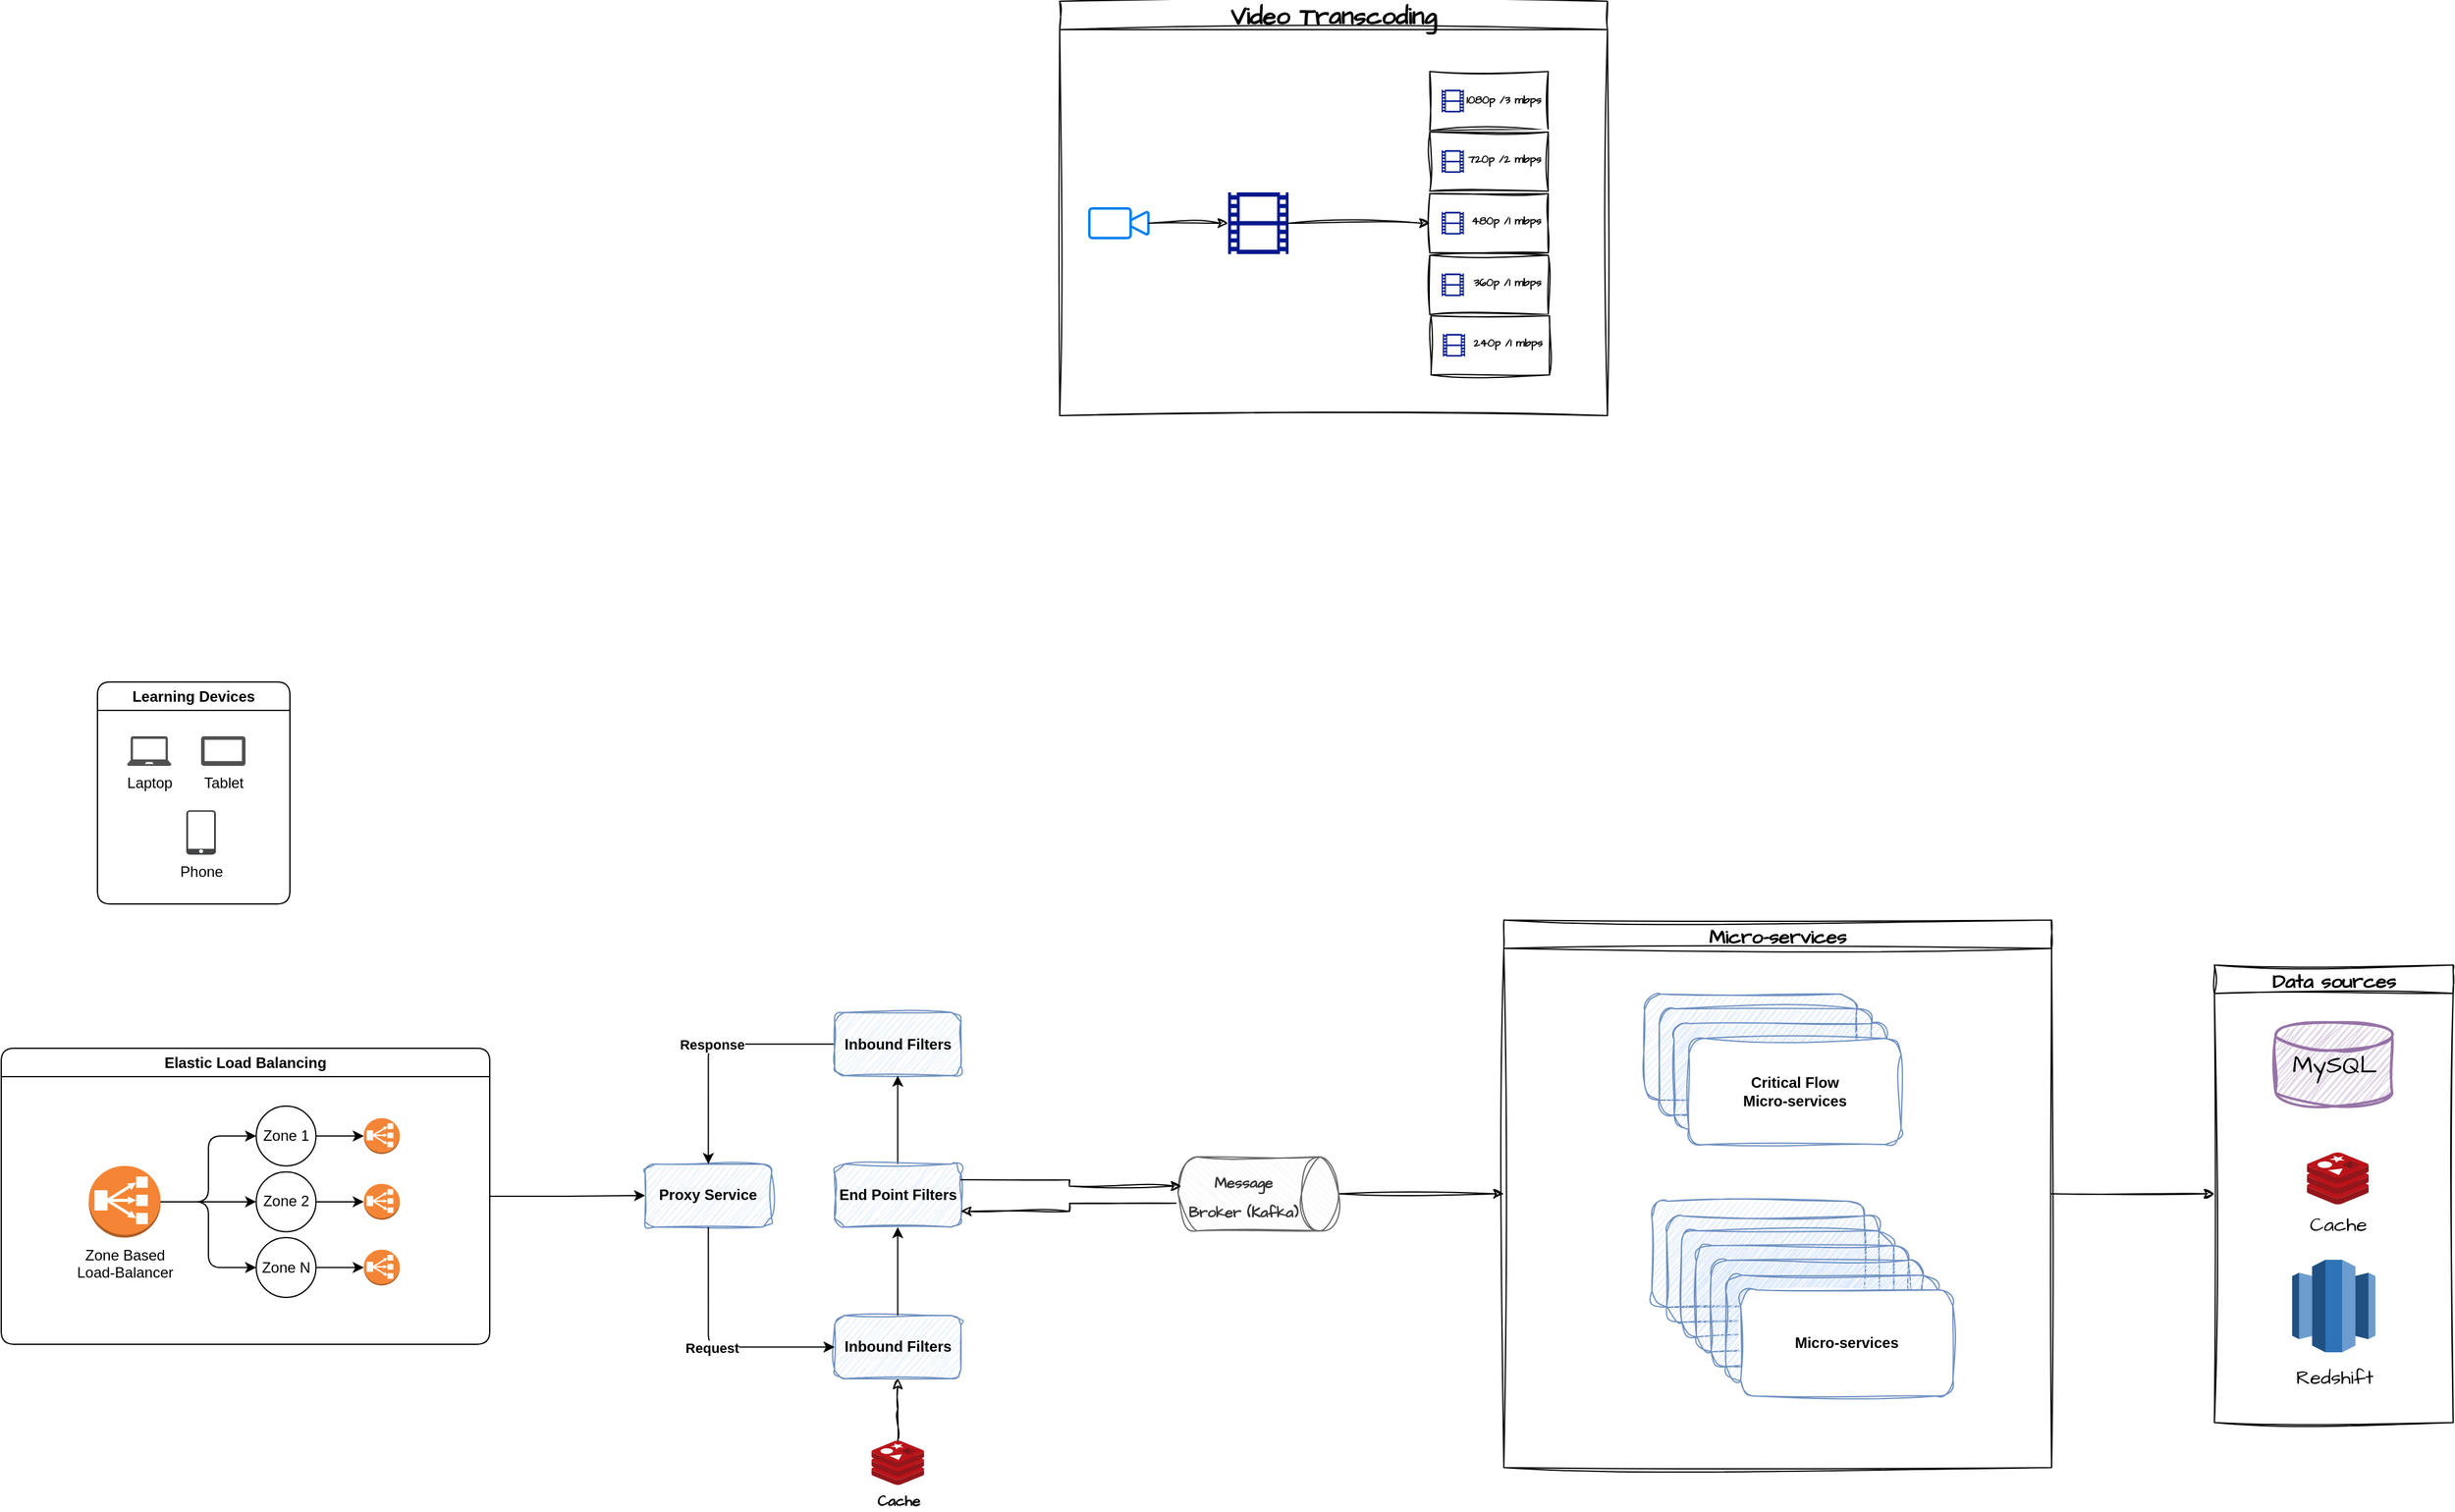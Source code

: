 <mxfile version="22.1.18" type="github">
  <diagram name="Page-1" id="VbFeioPStskT5qOx0-Zx">
    <mxGraphModel dx="1448" dy="1430" grid="1" gridSize="12" guides="1" tooltips="1" connect="1" arrows="1" fold="1" page="1" pageScale="1" pageWidth="850" pageHeight="1100" math="0" shadow="0">
      <root>
        <mxCell id="0" />
        <mxCell id="1" parent="0" />
        <mxCell id="Sxqkspv0LIIan3AOKL-r-10" value="Learning Devices" style="swimlane;whiteSpace=wrap;html=1;rounded=1;" vertex="1" parent="1">
          <mxGeometry x="-192" y="204" width="156" height="180" as="geometry" />
        </mxCell>
        <mxCell id="Sxqkspv0LIIan3AOKL-r-15" value="" style="group;rounded=1;movable=1;resizable=1;rotatable=1;deletable=1;editable=1;locked=0;connectable=1;" vertex="1" connectable="0" parent="Sxqkspv0LIIan3AOKL-r-10">
          <mxGeometry x="24" y="44" width="108" height="96" as="geometry" />
        </mxCell>
        <mxCell id="Sxqkspv0LIIan3AOKL-r-11" value="Laptop" style="sketch=0;pointerEvents=1;shadow=0;dashed=0;html=1;strokeColor=none;fillColor=#505050;labelPosition=center;verticalLabelPosition=bottom;verticalAlign=top;outlineConnect=0;align=center;shape=mxgraph.office.devices.laptop;rounded=1;" vertex="1" parent="Sxqkspv0LIIan3AOKL-r-15">
          <mxGeometry width="36" height="24" as="geometry" />
        </mxCell>
        <mxCell id="Sxqkspv0LIIan3AOKL-r-12" value="Tablet" style="sketch=0;pointerEvents=1;shadow=0;dashed=0;html=1;strokeColor=none;fillColor=#505050;labelPosition=center;verticalLabelPosition=bottom;verticalAlign=top;outlineConnect=0;align=center;shape=mxgraph.office.devices.tablet_android;rounded=1;" vertex="1" parent="Sxqkspv0LIIan3AOKL-r-15">
          <mxGeometry x="60" width="36" height="24" as="geometry" />
        </mxCell>
        <mxCell id="Sxqkspv0LIIan3AOKL-r-13" value="Phone" style="sketch=0;pointerEvents=1;shadow=0;dashed=0;html=1;strokeColor=none;fillColor=#434445;aspect=fixed;labelPosition=center;verticalLabelPosition=bottom;verticalAlign=top;align=center;outlineConnect=0;shape=mxgraph.vvd.phone;rounded=1;" vertex="1" parent="Sxqkspv0LIIan3AOKL-r-15">
          <mxGeometry x="48" y="60" width="24" height="36" as="geometry" />
        </mxCell>
        <mxCell id="Sxqkspv0LIIan3AOKL-r-42" style="edgeStyle=orthogonalEdgeStyle;rounded=1;orthogonalLoop=1;jettySize=auto;html=1;entryX=0;entryY=0.5;entryDx=0;entryDy=0;" edge="1" parent="1" source="Sxqkspv0LIIan3AOKL-r-21" target="Sxqkspv0LIIan3AOKL-r-41">
          <mxGeometry relative="1" as="geometry" />
        </mxCell>
        <mxCell id="Sxqkspv0LIIan3AOKL-r-21" value="Elastic Load Balancing" style="swimlane;whiteSpace=wrap;html=1;rounded=1;movable=1;resizable=1;rotatable=1;deletable=1;editable=1;locked=0;connectable=1;" vertex="1" parent="1">
          <mxGeometry x="-270" y="501" width="396" height="240" as="geometry" />
        </mxCell>
        <mxCell id="Sxqkspv0LIIan3AOKL-r-59" value="" style="group;movable=1;resizable=1;rotatable=1;deletable=1;editable=1;locked=0;connectable=1;" vertex="1" connectable="0" parent="Sxqkspv0LIIan3AOKL-r-21">
          <mxGeometry x="71" y="46.92" width="252" height="155.08" as="geometry" />
        </mxCell>
        <mxCell id="Sxqkspv0LIIan3AOKL-r-17" value="Zone Based &lt;br&gt;Load-Balancer" style="outlineConnect=0;dashed=0;verticalLabelPosition=bottom;verticalAlign=top;align=center;html=1;shape=mxgraph.aws3.classic_load_balancer;fillColor=#F58534;gradientColor=none;rounded=1;movable=1;resizable=1;rotatable=1;deletable=1;editable=1;locked=0;connectable=1;" vertex="1" parent="Sxqkspv0LIIan3AOKL-r-59">
          <mxGeometry y="48.462" width="58.154" height="58.155" as="geometry" />
        </mxCell>
        <mxCell id="Sxqkspv0LIIan3AOKL-r-26" style="edgeStyle=orthogonalEdgeStyle;rounded=1;orthogonalLoop=1;jettySize=auto;html=1;entryX=0;entryY=0.5;entryDx=0;entryDy=0;curved=0;movable=1;resizable=1;rotatable=1;deletable=1;editable=1;locked=0;connectable=1;" edge="1" parent="Sxqkspv0LIIan3AOKL-r-59" source="Sxqkspv0LIIan3AOKL-r-17" target="Sxqkspv0LIIan3AOKL-r-22">
          <mxGeometry relative="1" as="geometry" />
        </mxCell>
        <mxCell id="Sxqkspv0LIIan3AOKL-r-28" style="edgeStyle=orthogonalEdgeStyle;rounded=1;orthogonalLoop=1;jettySize=auto;html=1;entryX=0;entryY=0.5;entryDx=0;entryDy=0;movable=1;resizable=1;rotatable=1;deletable=1;editable=1;locked=0;connectable=1;" edge="1" parent="Sxqkspv0LIIan3AOKL-r-59" source="Sxqkspv0LIIan3AOKL-r-17" target="Sxqkspv0LIIan3AOKL-r-23">
          <mxGeometry relative="1" as="geometry" />
        </mxCell>
        <mxCell id="Sxqkspv0LIIan3AOKL-r-29" style="edgeStyle=orthogonalEdgeStyle;rounded=1;orthogonalLoop=1;jettySize=auto;html=1;entryX=0;entryY=0.5;entryDx=0;entryDy=0;movable=1;resizable=1;rotatable=1;deletable=1;editable=1;locked=0;connectable=1;" edge="1" parent="Sxqkspv0LIIan3AOKL-r-59" source="Sxqkspv0LIIan3AOKL-r-17" target="Sxqkspv0LIIan3AOKL-r-24">
          <mxGeometry relative="1" as="geometry" />
        </mxCell>
        <mxCell id="Sxqkspv0LIIan3AOKL-r-55" value="" style="group" vertex="1" connectable="0" parent="Sxqkspv0LIIan3AOKL-r-59">
          <mxGeometry x="135.692" y="53.309" width="116.308" height="48.462" as="geometry" />
        </mxCell>
        <mxCell id="Sxqkspv0LIIan3AOKL-r-32" value="" style="outlineConnect=0;dashed=0;verticalLabelPosition=bottom;verticalAlign=top;align=center;html=1;shape=mxgraph.aws3.classic_load_balancer;fillColor=#F58536;gradientColor=none;rounded=1;movable=1;resizable=1;rotatable=1;deletable=1;editable=1;locked=0;connectable=1;" vertex="1" parent="Sxqkspv0LIIan3AOKL-r-55">
          <mxGeometry x="87.231" y="9.693" width="29.077" height="29.078" as="geometry" />
        </mxCell>
        <mxCell id="Sxqkspv0LIIan3AOKL-r-23" value="Zone 2" style="ellipse;whiteSpace=wrap;html=1;aspect=fixed;rounded=1;movable=1;resizable=1;rotatable=1;deletable=1;editable=1;locked=0;connectable=1;" vertex="1" parent="Sxqkspv0LIIan3AOKL-r-55">
          <mxGeometry width="48.462" height="48.462" as="geometry" />
        </mxCell>
        <mxCell id="Sxqkspv0LIIan3AOKL-r-34" style="edgeStyle=orthogonalEdgeStyle;rounded=1;orthogonalLoop=1;jettySize=auto;html=1;entryX=0;entryY=0.5;entryDx=0;entryDy=0;entryPerimeter=0;movable=1;resizable=1;rotatable=1;deletable=1;editable=1;locked=0;connectable=1;" edge="1" parent="Sxqkspv0LIIan3AOKL-r-55" source="Sxqkspv0LIIan3AOKL-r-23" target="Sxqkspv0LIIan3AOKL-r-32">
          <mxGeometry relative="1" as="geometry" />
        </mxCell>
        <mxCell id="Sxqkspv0LIIan3AOKL-r-56" value="" style="group" vertex="1" connectable="0" parent="Sxqkspv0LIIan3AOKL-r-59">
          <mxGeometry x="135.692" y="106.618" width="116.308" height="48.462" as="geometry" />
        </mxCell>
        <mxCell id="Sxqkspv0LIIan3AOKL-r-31" value="" style="outlineConnect=0;dashed=0;verticalLabelPosition=bottom;verticalAlign=top;align=center;html=1;shape=mxgraph.aws3.classic_load_balancer;fillColor=#F58536;gradientColor=none;rounded=1;movable=1;resizable=1;rotatable=1;deletable=1;editable=1;locked=0;connectable=1;" vertex="1" parent="Sxqkspv0LIIan3AOKL-r-56">
          <mxGeometry x="87.231" y="9.693" width="29.077" height="29.078" as="geometry" />
        </mxCell>
        <mxCell id="Sxqkspv0LIIan3AOKL-r-24" value="Zone N" style="ellipse;whiteSpace=wrap;html=1;aspect=fixed;rounded=1;movable=1;resizable=1;rotatable=1;deletable=1;editable=1;locked=0;connectable=1;" vertex="1" parent="Sxqkspv0LIIan3AOKL-r-56">
          <mxGeometry width="48.462" height="48.462" as="geometry" />
        </mxCell>
        <mxCell id="Sxqkspv0LIIan3AOKL-r-35" style="edgeStyle=orthogonalEdgeStyle;rounded=1;orthogonalLoop=1;jettySize=auto;html=1;entryX=0;entryY=0.5;entryDx=0;entryDy=0;entryPerimeter=0;movable=1;resizable=1;rotatable=1;deletable=1;editable=1;locked=0;connectable=1;" edge="1" parent="Sxqkspv0LIIan3AOKL-r-56" source="Sxqkspv0LIIan3AOKL-r-24" target="Sxqkspv0LIIan3AOKL-r-31">
          <mxGeometry relative="1" as="geometry" />
        </mxCell>
        <mxCell id="Sxqkspv0LIIan3AOKL-r-57" value="" style="group" vertex="1" connectable="0" parent="Sxqkspv0LIIan3AOKL-r-59">
          <mxGeometry x="135.692" width="116.308" height="48.462" as="geometry" />
        </mxCell>
        <mxCell id="Sxqkspv0LIIan3AOKL-r-30" value="" style="outlineConnect=0;dashed=0;verticalLabelPosition=bottom;verticalAlign=top;align=center;html=1;shape=mxgraph.aws3.classic_load_balancer;fillColor=#F58536;gradientColor=none;rounded=1;movable=1;resizable=1;rotatable=1;deletable=1;editable=1;locked=0;connectable=1;" vertex="1" parent="Sxqkspv0LIIan3AOKL-r-57">
          <mxGeometry x="87.231" y="9.693" width="29.077" height="29.078" as="geometry" />
        </mxCell>
        <mxCell id="Sxqkspv0LIIan3AOKL-r-22" value="Zone 1" style="ellipse;whiteSpace=wrap;html=1;aspect=fixed;rounded=1;movable=1;resizable=1;rotatable=1;deletable=1;editable=1;locked=0;connectable=1;" vertex="1" parent="Sxqkspv0LIIan3AOKL-r-57">
          <mxGeometry width="48.462" height="48.462" as="geometry" />
        </mxCell>
        <mxCell id="Sxqkspv0LIIan3AOKL-r-33" style="edgeStyle=orthogonalEdgeStyle;rounded=1;orthogonalLoop=1;jettySize=auto;html=1;entryX=0;entryY=0.5;entryDx=0;entryDy=0;entryPerimeter=0;movable=1;resizable=1;rotatable=1;deletable=1;editable=1;locked=0;connectable=1;" edge="1" parent="Sxqkspv0LIIan3AOKL-r-57" source="Sxqkspv0LIIan3AOKL-r-22" target="Sxqkspv0LIIan3AOKL-r-30">
          <mxGeometry relative="1" as="geometry" />
        </mxCell>
        <mxCell id="Sxqkspv0LIIan3AOKL-r-62" value="" style="group" vertex="1" connectable="0" parent="1">
          <mxGeometry x="252" y="472" width="255.9" height="383" as="geometry" />
        </mxCell>
        <mxCell id="Sxqkspv0LIIan3AOKL-r-60" value="&lt;b&gt;Cache&lt;/b&gt;" style="image;sketch=0;aspect=fixed;html=1;points=[];align=center;fontSize=12;image=img/lib/mscae/Cache_Redis_Product.svg;hachureGap=4;jiggle=2;curveFitting=1;fontFamily=Architects Daughter;fontSource=https%3A%2F%2Ffonts.googleapis.com%2Fcss%3Ffamily%3DArchitects%2BDaughter;" vertex="1" parent="Sxqkspv0LIIan3AOKL-r-62">
          <mxGeometry x="183.395" y="347.174" width="42.65" height="35.826" as="geometry" />
        </mxCell>
        <mxCell id="Sxqkspv0LIIan3AOKL-r-41" value="Proxy Service" style="rounded=1;whiteSpace=wrap;html=1;fillColor=#dae8fc;strokeColor=#6c8ebf;fontStyle=1;sketch=1;curveFitting=1;jiggle=2;" vertex="1" parent="Sxqkspv0LIIan3AOKL-r-62">
          <mxGeometry y="122.833" width="102.36" height="51.18" as="geometry" />
        </mxCell>
        <mxCell id="Sxqkspv0LIIan3AOKL-r-43" value="Inbound Filters" style="rounded=1;whiteSpace=wrap;html=1;fillColor=#dae8fc;strokeColor=#6c8ebf;fontStyle=1;sketch=1;curveFitting=1;jiggle=2;" vertex="1" parent="Sxqkspv0LIIan3AOKL-r-62">
          <mxGeometry x="153.54" y="245.666" width="102.36" height="51.18" as="geometry" />
        </mxCell>
        <mxCell id="Sxqkspv0LIIan3AOKL-r-61" style="edgeStyle=orthogonalEdgeStyle;rounded=0;sketch=1;hachureGap=4;jiggle=2;curveFitting=1;orthogonalLoop=1;jettySize=auto;html=1;entryX=0.5;entryY=1;entryDx=0;entryDy=0;fontFamily=Architects Daughter;fontSource=https%3A%2F%2Ffonts.googleapis.com%2Fcss%3Ffamily%3DArchitects%2BDaughter;fontSize=16;" edge="1" parent="Sxqkspv0LIIan3AOKL-r-62" source="Sxqkspv0LIIan3AOKL-r-60" target="Sxqkspv0LIIan3AOKL-r-43">
          <mxGeometry relative="1" as="geometry" />
        </mxCell>
        <mxCell id="Sxqkspv0LIIan3AOKL-r-45" style="edgeStyle=orthogonalEdgeStyle;rounded=1;orthogonalLoop=1;jettySize=auto;html=1;entryX=0;entryY=0.5;entryDx=0;entryDy=0;exitX=0.5;exitY=1;exitDx=0;exitDy=0;" edge="1" parent="Sxqkspv0LIIan3AOKL-r-62" source="Sxqkspv0LIIan3AOKL-r-41" target="Sxqkspv0LIIan3AOKL-r-43">
          <mxGeometry relative="1" as="geometry" />
        </mxCell>
        <mxCell id="Sxqkspv0LIIan3AOKL-r-54" value="&lt;b&gt;Request&lt;/b&gt;" style="edgeLabel;html=1;align=center;verticalAlign=middle;resizable=0;points=[];" vertex="1" connectable="0" parent="Sxqkspv0LIIan3AOKL-r-45">
          <mxGeometry relative="1" as="geometry">
            <mxPoint as="offset" />
          </mxGeometry>
        </mxCell>
        <mxCell id="Sxqkspv0LIIan3AOKL-r-47" style="edgeStyle=orthogonalEdgeStyle;rounded=1;orthogonalLoop=1;jettySize=auto;html=1;entryX=0.5;entryY=0;entryDx=0;entryDy=0;" edge="1" parent="Sxqkspv0LIIan3AOKL-r-62" source="Sxqkspv0LIIan3AOKL-r-46" target="Sxqkspv0LIIan3AOKL-r-41">
          <mxGeometry relative="1" as="geometry" />
        </mxCell>
        <mxCell id="Sxqkspv0LIIan3AOKL-r-49" value="Text" style="edgeLabel;html=1;align=center;verticalAlign=middle;resizable=0;points=[];" vertex="1" connectable="0" parent="Sxqkspv0LIIan3AOKL-r-47">
          <mxGeometry relative="1" as="geometry">
            <mxPoint as="offset" />
          </mxGeometry>
        </mxCell>
        <mxCell id="Sxqkspv0LIIan3AOKL-r-50" value="&lt;b&gt;Response&lt;/b&gt;" style="edgeLabel;html=1;align=center;verticalAlign=middle;resizable=0;points=[];" vertex="1" connectable="0" parent="Sxqkspv0LIIan3AOKL-r-47">
          <mxGeometry relative="1" as="geometry">
            <mxPoint as="offset" />
          </mxGeometry>
        </mxCell>
        <mxCell id="Sxqkspv0LIIan3AOKL-r-46" value="Inbound Filters" style="rounded=1;whiteSpace=wrap;html=1;fillColor=#dae8fc;strokeColor=#6c8ebf;fontStyle=1;shadow=0;sketch=1;curveFitting=1;jiggle=2;" vertex="1" parent="Sxqkspv0LIIan3AOKL-r-62">
          <mxGeometry x="153.54" width="102.36" height="51.18" as="geometry" />
        </mxCell>
        <mxCell id="Sxqkspv0LIIan3AOKL-r-53" style="edgeStyle=orthogonalEdgeStyle;rounded=0;orthogonalLoop=1;jettySize=auto;html=1;" edge="1" parent="Sxqkspv0LIIan3AOKL-r-62" source="Sxqkspv0LIIan3AOKL-r-51" target="Sxqkspv0LIIan3AOKL-r-46">
          <mxGeometry relative="1" as="geometry" />
        </mxCell>
        <mxCell id="Sxqkspv0LIIan3AOKL-r-51" value="End Point Filters" style="rounded=1;whiteSpace=wrap;html=1;fillColor=#dae8fc;strokeColor=#6c8ebf;fontStyle=1;sketch=1;curveFitting=1;jiggle=2;" vertex="1" parent="Sxqkspv0LIIan3AOKL-r-62">
          <mxGeometry x="153.54" y="122.833" width="102.36" height="51.18" as="geometry" />
        </mxCell>
        <mxCell id="Sxqkspv0LIIan3AOKL-r-52" style="edgeStyle=orthogonalEdgeStyle;rounded=0;orthogonalLoop=1;jettySize=auto;html=1;entryX=0.5;entryY=1;entryDx=0;entryDy=0;" edge="1" parent="Sxqkspv0LIIan3AOKL-r-62" source="Sxqkspv0LIIan3AOKL-r-43" target="Sxqkspv0LIIan3AOKL-r-51">
          <mxGeometry relative="1" as="geometry" />
        </mxCell>
        <mxCell id="Sxqkspv0LIIan3AOKL-r-142" style="edgeStyle=orthogonalEdgeStyle;rounded=0;sketch=1;hachureGap=4;jiggle=2;curveFitting=1;orthogonalLoop=1;jettySize=auto;html=1;entryX=0;entryY=0.5;entryDx=0;entryDy=0;fontFamily=Architects Daughter;fontSource=https%3A%2F%2Ffonts.googleapis.com%2Fcss%3Ffamily%3DArchitects%2BDaughter;fontSize=16;" edge="1" parent="1" source="Sxqkspv0LIIan3AOKL-r-89" target="Sxqkspv0LIIan3AOKL-r-115">
          <mxGeometry relative="1" as="geometry" />
        </mxCell>
        <mxCell id="Sxqkspv0LIIan3AOKL-r-89" value="&lt;font style=&quot;font-size: 12px;&quot;&gt;&lt;b&gt;Message Broker (Kafka)&lt;/b&gt;&lt;/font&gt;" style="shape=cylinder3;whiteSpace=wrap;html=1;boundedLbl=1;backgroundOutline=1;size=15;sketch=1;hachureGap=4;jiggle=2;curveFitting=1;fontFamily=Architects Daughter;fontSource=https%3A%2F%2Ffonts.googleapis.com%2Fcss%3Ffamily%3DArchitects%2BDaughter;fontSize=20;direction=south;fillColor=#f5f5f5;strokeColor=#666666;fontColor=#333333;" vertex="1" parent="1">
          <mxGeometry x="684" y="589" width="130" height="60" as="geometry" />
        </mxCell>
        <mxCell id="Sxqkspv0LIIan3AOKL-r-91" style="edgeStyle=orthogonalEdgeStyle;rounded=0;sketch=1;hachureGap=4;jiggle=2;curveFitting=1;orthogonalLoop=1;jettySize=auto;html=1;exitX=1;exitY=0.25;exitDx=0;exitDy=0;entryX=0.396;entryY=0.98;entryDx=0;entryDy=0;entryPerimeter=0;fontFamily=Architects Daughter;fontSource=https%3A%2F%2Ffonts.googleapis.com%2Fcss%3Ffamily%3DArchitects%2BDaughter;fontSize=16;" edge="1" parent="1" source="Sxqkspv0LIIan3AOKL-r-51" target="Sxqkspv0LIIan3AOKL-r-89">
          <mxGeometry relative="1" as="geometry" />
        </mxCell>
        <mxCell id="Sxqkspv0LIIan3AOKL-r-92" style="edgeStyle=orthogonalEdgeStyle;rounded=0;sketch=1;hachureGap=4;jiggle=2;curveFitting=1;orthogonalLoop=1;jettySize=auto;html=1;exitX=0.628;exitY=1.014;exitDx=0;exitDy=0;exitPerimeter=0;fontFamily=Architects Daughter;fontSource=https%3A%2F%2Ffonts.googleapis.com%2Fcss%3Ffamily%3DArchitects%2BDaughter;fontSize=16;entryX=1;entryY=0.75;entryDx=0;entryDy=0;" edge="1" parent="1" source="Sxqkspv0LIIan3AOKL-r-89" target="Sxqkspv0LIIan3AOKL-r-51">
          <mxGeometry relative="1" as="geometry">
            <mxPoint x="552" y="636" as="targetPoint" />
          </mxGeometry>
        </mxCell>
        <mxCell id="Sxqkspv0LIIan3AOKL-r-111" value="&lt;font style=&quot;font-size: 16px;&quot;&gt;Data sources&lt;/font&gt;" style="swimlane;whiteSpace=wrap;html=1;sketch=1;hachureGap=4;jiggle=2;curveFitting=1;fontFamily=Architects Daughter;fontSource=https%3A%2F%2Ffonts.googleapis.com%2Fcss%3Ffamily%3DArchitects%2BDaughter;fontSize=20;" vertex="1" parent="1">
          <mxGeometry x="1524" y="433.5" width="193.5" height="371" as="geometry" />
        </mxCell>
        <mxCell id="Sxqkspv0LIIan3AOKL-r-104" value="MySQL" style="strokeWidth=2;html=1;shape=mxgraph.flowchart.database;whiteSpace=wrap;sketch=1;hachureGap=4;jiggle=2;curveFitting=1;fontFamily=Architects Daughter;fontSource=https%3A%2F%2Ffonts.googleapis.com%2Fcss%3Ffamily%3DArchitects%2BDaughter;fontSize=20;fillColor=#e1d5e7;strokeColor=#9673a6;" vertex="1" parent="Sxqkspv0LIIan3AOKL-r-111">
          <mxGeometry x="49.5" y="46.5" width="94.5" height="68" as="geometry" />
        </mxCell>
        <mxCell id="Sxqkspv0LIIan3AOKL-r-106" value="&lt;font style=&quot;font-size: 16px;&quot;&gt;Cache&lt;/font&gt;" style="image;sketch=0;aspect=fixed;html=1;points=[];align=center;fontSize=12;image=img/lib/mscae/Cache_Redis_Product.svg;hachureGap=4;jiggle=2;curveFitting=1;fontFamily=Architects Daughter;fontSource=https%3A%2F%2Ffonts.googleapis.com%2Fcss%3Ffamily%3DArchitects%2BDaughter;" vertex="1" parent="Sxqkspv0LIIan3AOKL-r-111">
          <mxGeometry x="75" y="152" width="50" height="42" as="geometry" />
        </mxCell>
        <mxCell id="Sxqkspv0LIIan3AOKL-r-145" value="&lt;font style=&quot;font-size: 16px;&quot;&gt;Redshift&lt;/font&gt;" style="outlineConnect=0;dashed=0;verticalLabelPosition=bottom;verticalAlign=top;align=center;html=1;shape=mxgraph.aws3.redshift;fillColor=#2E73B8;gradientColor=none;hachureGap=4;fontFamily=Architects Daughter;fontSource=https%3A%2F%2Ffonts.googleapis.com%2Fcss%3Ffamily%3DArchitects%2BDaughter;fontSize=20;" vertex="1" parent="Sxqkspv0LIIan3AOKL-r-111">
          <mxGeometry x="63" y="239" width="67.5" height="75" as="geometry" />
        </mxCell>
        <mxCell id="Sxqkspv0LIIan3AOKL-r-143" style="edgeStyle=orthogonalEdgeStyle;rounded=1;sketch=1;hachureGap=4;jiggle=2;curveFitting=1;orthogonalLoop=1;jettySize=auto;html=1;entryX=0;entryY=0.5;entryDx=0;entryDy=0;fontFamily=Architects Daughter;fontSource=https%3A%2F%2Ffonts.googleapis.com%2Fcss%3Ffamily%3DArchitects%2BDaughter;fontSize=16;curved=0;" edge="1" parent="1" source="Sxqkspv0LIIan3AOKL-r-115" target="Sxqkspv0LIIan3AOKL-r-111">
          <mxGeometry relative="1" as="geometry" />
        </mxCell>
        <mxCell id="Sxqkspv0LIIan3AOKL-r-115" value="&lt;font style=&quot;font-size: 16px;&quot;&gt;Micro-services&lt;/font&gt;" style="swimlane;whiteSpace=wrap;html=1;sketch=1;hachureGap=4;jiggle=2;curveFitting=1;fontFamily=Architects Daughter;fontSource=https%3A%2F%2Ffonts.googleapis.com%2Fcss%3Ffamily%3DArchitects%2BDaughter;fontSize=20;" vertex="1" parent="1">
          <mxGeometry x="948" y="397" width="444" height="444" as="geometry" />
        </mxCell>
        <mxCell id="Sxqkspv0LIIan3AOKL-r-139" value="" style="group" vertex="1" connectable="0" parent="Sxqkspv0LIIan3AOKL-r-115">
          <mxGeometry x="114" y="60" width="208" height="122" as="geometry" />
        </mxCell>
        <mxCell id="Sxqkspv0LIIan3AOKL-r-81" value="" style="rounded=1;whiteSpace=wrap;html=1;fillColor=#dae8fc;strokeColor=#6c8ebf;fontStyle=1;sketch=1;curveFitting=1;jiggle=2;container=0;" vertex="1" parent="Sxqkspv0LIIan3AOKL-r-139">
          <mxGeometry width="172" height="86" as="geometry" />
        </mxCell>
        <mxCell id="Sxqkspv0LIIan3AOKL-r-82" value="" style="rounded=1;whiteSpace=wrap;html=1;fillColor=#dae8fc;strokeColor=#6c8ebf;fontStyle=1;sketch=1;curveFitting=1;jiggle=2;container=0;" vertex="1" parent="Sxqkspv0LIIan3AOKL-r-139">
          <mxGeometry x="12" y="12" width="172" height="86" as="geometry" />
        </mxCell>
        <mxCell id="Sxqkspv0LIIan3AOKL-r-83" value="" style="rounded=1;whiteSpace=wrap;html=1;fillColor=#dae8fc;strokeColor=#6c8ebf;fontStyle=1;sketch=1;curveFitting=1;jiggle=2;container=0;" vertex="1" parent="Sxqkspv0LIIan3AOKL-r-139">
          <mxGeometry x="24" y="24" width="172" height="86" as="geometry" />
        </mxCell>
        <mxCell id="Sxqkspv0LIIan3AOKL-r-84" value="Critical Flow &lt;br&gt;Micro-services" style="rounded=1;whiteSpace=wrap;html=1;fillColor=default;strokeColor=#6c8ebf;fontStyle=1;sketch=1;curveFitting=1;jiggle=2;container=0;" vertex="1" parent="Sxqkspv0LIIan3AOKL-r-139">
          <mxGeometry x="36" y="36" width="172" height="86" as="geometry" />
        </mxCell>
        <mxCell id="Sxqkspv0LIIan3AOKL-r-140" value="" style="group" vertex="1" connectable="0" parent="Sxqkspv0LIIan3AOKL-r-115">
          <mxGeometry x="120" y="228" width="244" height="158" as="geometry" />
        </mxCell>
        <mxCell id="Sxqkspv0LIIan3AOKL-r-132" value="" style="rounded=1;whiteSpace=wrap;html=1;fillColor=#dae8fc;strokeColor=#6c8ebf;fontStyle=1;sketch=1;curveFitting=1;jiggle=2;container=0;" vertex="1" parent="Sxqkspv0LIIan3AOKL-r-140">
          <mxGeometry width="172" height="86" as="geometry" />
        </mxCell>
        <mxCell id="Sxqkspv0LIIan3AOKL-r-133" value="" style="rounded=1;whiteSpace=wrap;html=1;fillColor=#dae8fc;strokeColor=#6c8ebf;fontStyle=1;sketch=1;curveFitting=1;jiggle=2;container=0;" vertex="1" parent="Sxqkspv0LIIan3AOKL-r-140">
          <mxGeometry x="12" y="12" width="172" height="86" as="geometry" />
        </mxCell>
        <mxCell id="Sxqkspv0LIIan3AOKL-r-134" value="" style="rounded=1;whiteSpace=wrap;html=1;fillColor=#dae8fc;strokeColor=#6c8ebf;fontStyle=1;sketch=1;curveFitting=1;jiggle=2;container=0;" vertex="1" parent="Sxqkspv0LIIan3AOKL-r-140">
          <mxGeometry x="24" y="24" width="172" height="86" as="geometry" />
        </mxCell>
        <mxCell id="Sxqkspv0LIIan3AOKL-r-135" value="" style="rounded=1;whiteSpace=wrap;html=1;fillColor=#dae8fc;strokeColor=#6c8ebf;fontStyle=1;sketch=1;curveFitting=1;jiggle=2;container=0;" vertex="1" parent="Sxqkspv0LIIan3AOKL-r-140">
          <mxGeometry x="36" y="36" width="172" height="86" as="geometry" />
        </mxCell>
        <mxCell id="Sxqkspv0LIIan3AOKL-r-136" value="" style="rounded=1;whiteSpace=wrap;html=1;fillColor=#dae8fc;strokeColor=#6c8ebf;fontStyle=1;sketch=1;curveFitting=1;jiggle=2;container=0;" vertex="1" parent="Sxqkspv0LIIan3AOKL-r-140">
          <mxGeometry x="48" y="48" width="172" height="86" as="geometry" />
        </mxCell>
        <mxCell id="Sxqkspv0LIIan3AOKL-r-137" value="" style="rounded=1;whiteSpace=wrap;html=1;fillColor=#dae8fc;strokeColor=#6c8ebf;fontStyle=1;sketch=1;curveFitting=1;jiggle=2;container=0;" vertex="1" parent="Sxqkspv0LIIan3AOKL-r-140">
          <mxGeometry x="60" y="60" width="172" height="86" as="geometry" />
        </mxCell>
        <mxCell id="Sxqkspv0LIIan3AOKL-r-138" value="Micro-services" style="rounded=1;whiteSpace=wrap;html=1;fillColor=default;strokeColor=#6c8ebf;fontStyle=1;sketch=1;curveFitting=1;jiggle=2;container=0;" vertex="1" parent="Sxqkspv0LIIan3AOKL-r-140">
          <mxGeometry x="72" y="72" width="172" height="86" as="geometry" />
        </mxCell>
        <mxCell id="Sxqkspv0LIIan3AOKL-r-161" value="Video Transcoding" style="swimlane;whiteSpace=wrap;html=1;sketch=1;hachureGap=4;jiggle=2;curveFitting=1;fontFamily=Architects Daughter;fontSource=https%3A%2F%2Ffonts.googleapis.com%2Fcss%3Ffamily%3DArchitects%2BDaughter;fontSize=20;" vertex="1" parent="1">
          <mxGeometry x="588" y="-348" width="444" height="336" as="geometry" />
        </mxCell>
        <mxCell id="Sxqkspv0LIIan3AOKL-r-200" value="" style="group" vertex="1" connectable="0" parent="1">
          <mxGeometry x="612" y="-291" width="373" height="246" as="geometry" />
        </mxCell>
        <mxCell id="Sxqkspv0LIIan3AOKL-r-168" value="" style="html=1;verticalLabelPosition=bottom;align=center;labelBackgroundColor=#ffffff;verticalAlign=top;strokeWidth=2;strokeColor=#0080F0;shadow=0;dashed=0;shape=mxgraph.ios7.icons.video_conversation;hachureGap=4;fontFamily=Architects Daughter;fontSource=https%3A%2F%2Ffonts.googleapis.com%2Fcss%3Ffamily%3DArchitects%2BDaughter;fontSize=20;" vertex="1" parent="Sxqkspv0LIIan3AOKL-r-200">
          <mxGeometry y="111" width="48" height="24" as="geometry" />
        </mxCell>
        <mxCell id="Sxqkspv0LIIan3AOKL-r-169" value="" style="sketch=0;aspect=fixed;pointerEvents=1;shadow=0;dashed=0;html=1;strokeColor=none;labelPosition=center;verticalLabelPosition=bottom;verticalAlign=top;align=center;fillColor=#00188D;shape=mxgraph.mscae.general.video;hachureGap=4;jiggle=2;curveFitting=1;fontFamily=Architects Daughter;fontSource=https%3A%2F%2Ffonts.googleapis.com%2Fcss%3Ffamily%3DArchitects%2BDaughter;fontSize=20;" vertex="1" parent="Sxqkspv0LIIan3AOKL-r-200">
          <mxGeometry x="112.5" y="98" width="49" height="50" as="geometry" />
        </mxCell>
        <mxCell id="Sxqkspv0LIIan3AOKL-r-170" style="edgeStyle=orthogonalEdgeStyle;rounded=1;sketch=1;hachureGap=4;jiggle=2;curveFitting=1;orthogonalLoop=1;jettySize=auto;html=1;entryX=0;entryY=0.5;entryDx=0;entryDy=0;entryPerimeter=0;fontFamily=Architects Daughter;fontSource=https%3A%2F%2Ffonts.googleapis.com%2Fcss%3Ffamily%3DArchitects%2BDaughter;fontSize=16;curved=0;" edge="1" parent="Sxqkspv0LIIan3AOKL-r-200" source="Sxqkspv0LIIan3AOKL-r-168" target="Sxqkspv0LIIan3AOKL-r-169">
          <mxGeometry relative="1" as="geometry" />
        </mxCell>
        <mxCell id="Sxqkspv0LIIan3AOKL-r-198" value="" style="group" vertex="1" connectable="0" parent="Sxqkspv0LIIan3AOKL-r-200">
          <mxGeometry x="276" width="97" height="246" as="geometry" />
        </mxCell>
        <mxCell id="Sxqkspv0LIIan3AOKL-r-177" value="" style="group;rounded=1;" vertex="1" connectable="0" parent="Sxqkspv0LIIan3AOKL-r-198">
          <mxGeometry width="96" height="48" as="geometry" />
        </mxCell>
        <mxCell id="Sxqkspv0LIIan3AOKL-r-181" value="" style="group" vertex="1" connectable="0" parent="Sxqkspv0LIIan3AOKL-r-177">
          <mxGeometry width="96" height="48" as="geometry" />
        </mxCell>
        <mxCell id="Sxqkspv0LIIan3AOKL-r-176" value="&lt;font size=&quot;1&quot;&gt;&lt;sup&gt;&lt;b style=&quot;font-size: 9px;&quot;&gt;1080p /3 mbps&amp;nbsp;&lt;/b&gt;&lt;/sup&gt;&lt;/font&gt;" style="rounded=0;whiteSpace=wrap;html=1;sketch=1;hachureGap=4;jiggle=2;curveFitting=1;fontFamily=Architects Daughter;fontSource=https%3A%2F%2Ffonts.googleapis.com%2Fcss%3Ffamily%3DArchitects%2BDaughter;fontSize=20;align=right;" vertex="1" parent="Sxqkspv0LIIan3AOKL-r-181">
          <mxGeometry width="96" height="48" as="geometry" />
        </mxCell>
        <mxCell id="Sxqkspv0LIIan3AOKL-r-171" value="" style="sketch=0;aspect=fixed;pointerEvents=1;shadow=0;dashed=0;html=1;strokeColor=none;labelPosition=center;verticalLabelPosition=bottom;verticalAlign=top;align=center;fillColor=#00188D;shape=mxgraph.mscae.general.video;hachureGap=4;jiggle=2;curveFitting=1;fontFamily=Architects Daughter;fontSource=https%3A%2F%2Ffonts.googleapis.com%2Fcss%3Ffamily%3DArchitects%2BDaughter;fontSize=20;" vertex="1" parent="Sxqkspv0LIIan3AOKL-r-181">
          <mxGeometry x="9.6" y="14.81" width="18" height="18.37" as="geometry" />
        </mxCell>
        <mxCell id="Sxqkspv0LIIan3AOKL-r-182" value="" style="group;rounded=1;" vertex="1" connectable="0" parent="Sxqkspv0LIIan3AOKL-r-198">
          <mxGeometry y="49" width="96" height="48" as="geometry" />
        </mxCell>
        <mxCell id="Sxqkspv0LIIan3AOKL-r-183" value="" style="group" vertex="1" connectable="0" parent="Sxqkspv0LIIan3AOKL-r-182">
          <mxGeometry width="96" height="48" as="geometry" />
        </mxCell>
        <mxCell id="Sxqkspv0LIIan3AOKL-r-184" value="&lt;sup&gt;&lt;b&gt;&lt;font style=&quot;font-size: 9px;&quot;&gt;720p /2 mbps&amp;nbsp;&lt;/font&gt;&lt;/b&gt;&lt;/sup&gt;" style="rounded=0;whiteSpace=wrap;html=1;sketch=1;hachureGap=4;jiggle=2;curveFitting=1;fontFamily=Architects Daughter;fontSource=https%3A%2F%2Ffonts.googleapis.com%2Fcss%3Ffamily%3DArchitects%2BDaughter;fontSize=20;align=right;" vertex="1" parent="Sxqkspv0LIIan3AOKL-r-183">
          <mxGeometry width="96" height="48" as="geometry" />
        </mxCell>
        <mxCell id="Sxqkspv0LIIan3AOKL-r-185" value="" style="sketch=0;aspect=fixed;pointerEvents=1;shadow=0;dashed=0;html=1;strokeColor=none;labelPosition=center;verticalLabelPosition=bottom;verticalAlign=top;align=center;fillColor=#00188D;shape=mxgraph.mscae.general.video;hachureGap=4;jiggle=2;curveFitting=1;fontFamily=Architects Daughter;fontSource=https%3A%2F%2Ffonts.googleapis.com%2Fcss%3Ffamily%3DArchitects%2BDaughter;fontSize=20;" vertex="1" parent="Sxqkspv0LIIan3AOKL-r-183">
          <mxGeometry x="9.6" y="14.81" width="18" height="18.37" as="geometry" />
        </mxCell>
        <mxCell id="Sxqkspv0LIIan3AOKL-r-186" value="" style="group;rounded=1;" vertex="1" connectable="0" parent="Sxqkspv0LIIan3AOKL-r-198">
          <mxGeometry y="99" width="96" height="48" as="geometry" />
        </mxCell>
        <mxCell id="Sxqkspv0LIIan3AOKL-r-187" value="" style="group" vertex="1" connectable="0" parent="Sxqkspv0LIIan3AOKL-r-186">
          <mxGeometry width="96" height="48" as="geometry" />
        </mxCell>
        <mxCell id="Sxqkspv0LIIan3AOKL-r-188" value="&lt;sup&gt;&lt;b&gt;&lt;font style=&quot;font-size: 9px;&quot;&gt;480p /1 mbps&amp;nbsp;&lt;/font&gt;&lt;/b&gt;&lt;/sup&gt;" style="rounded=0;whiteSpace=wrap;html=1;sketch=1;hachureGap=4;jiggle=2;curveFitting=1;fontFamily=Architects Daughter;fontSource=https%3A%2F%2Ffonts.googleapis.com%2Fcss%3Ffamily%3DArchitects%2BDaughter;fontSize=20;align=right;" vertex="1" parent="Sxqkspv0LIIan3AOKL-r-187">
          <mxGeometry width="96" height="48" as="geometry" />
        </mxCell>
        <mxCell id="Sxqkspv0LIIan3AOKL-r-189" value="" style="sketch=0;aspect=fixed;pointerEvents=1;shadow=0;dashed=0;html=1;strokeColor=none;labelPosition=center;verticalLabelPosition=bottom;verticalAlign=top;align=center;fillColor=#00188D;shape=mxgraph.mscae.general.video;hachureGap=4;jiggle=2;curveFitting=1;fontFamily=Architects Daughter;fontSource=https%3A%2F%2Ffonts.googleapis.com%2Fcss%3Ffamily%3DArchitects%2BDaughter;fontSize=20;" vertex="1" parent="Sxqkspv0LIIan3AOKL-r-187">
          <mxGeometry x="9.6" y="14.81" width="18" height="18.37" as="geometry" />
        </mxCell>
        <mxCell id="Sxqkspv0LIIan3AOKL-r-190" value="" style="group;rounded=1;" vertex="1" connectable="0" parent="Sxqkspv0LIIan3AOKL-r-198">
          <mxGeometry y="149" width="96" height="48" as="geometry" />
        </mxCell>
        <mxCell id="Sxqkspv0LIIan3AOKL-r-191" value="" style="group" vertex="1" connectable="0" parent="Sxqkspv0LIIan3AOKL-r-190">
          <mxGeometry width="96" height="48" as="geometry" />
        </mxCell>
        <mxCell id="Sxqkspv0LIIan3AOKL-r-192" value="&lt;sup&gt;&lt;b&gt;&lt;font style=&quot;font-size: 9px;&quot;&gt;360p /1 mbps&amp;nbsp;&lt;/font&gt;&lt;/b&gt;&lt;/sup&gt;" style="rounded=0;whiteSpace=wrap;html=1;sketch=1;hachureGap=4;jiggle=2;curveFitting=1;fontFamily=Architects Daughter;fontSource=https%3A%2F%2Ffonts.googleapis.com%2Fcss%3Ffamily%3DArchitects%2BDaughter;fontSize=20;align=right;" vertex="1" parent="Sxqkspv0LIIan3AOKL-r-191">
          <mxGeometry width="96" height="48" as="geometry" />
        </mxCell>
        <mxCell id="Sxqkspv0LIIan3AOKL-r-193" value="" style="sketch=0;aspect=fixed;pointerEvents=1;shadow=0;dashed=0;html=1;strokeColor=none;labelPosition=center;verticalLabelPosition=bottom;verticalAlign=top;align=center;fillColor=#00188D;shape=mxgraph.mscae.general.video;hachureGap=4;jiggle=2;curveFitting=1;fontFamily=Architects Daughter;fontSource=https%3A%2F%2Ffonts.googleapis.com%2Fcss%3Ffamily%3DArchitects%2BDaughter;fontSize=20;" vertex="1" parent="Sxqkspv0LIIan3AOKL-r-191">
          <mxGeometry x="9.6" y="14.81" width="18" height="18.37" as="geometry" />
        </mxCell>
        <mxCell id="Sxqkspv0LIIan3AOKL-r-194" value="" style="group;rounded=1;" vertex="1" connectable="0" parent="Sxqkspv0LIIan3AOKL-r-198">
          <mxGeometry x="1" y="198" width="96" height="48" as="geometry" />
        </mxCell>
        <mxCell id="Sxqkspv0LIIan3AOKL-r-195" value="" style="group" vertex="1" connectable="0" parent="Sxqkspv0LIIan3AOKL-r-194">
          <mxGeometry width="96" height="48" as="geometry" />
        </mxCell>
        <mxCell id="Sxqkspv0LIIan3AOKL-r-196" value="&lt;sup&gt;&lt;b&gt;&lt;font style=&quot;font-size: 9px;&quot;&gt;240p /1 mbps&amp;nbsp;&lt;/font&gt;&lt;/b&gt;&lt;/sup&gt;" style="rounded=0;whiteSpace=wrap;html=1;sketch=1;hachureGap=4;jiggle=2;curveFitting=1;fontFamily=Architects Daughter;fontSource=https%3A%2F%2Ffonts.googleapis.com%2Fcss%3Ffamily%3DArchitects%2BDaughter;fontSize=20;align=right;" vertex="1" parent="Sxqkspv0LIIan3AOKL-r-195">
          <mxGeometry width="96" height="48" as="geometry" />
        </mxCell>
        <mxCell id="Sxqkspv0LIIan3AOKL-r-197" value="" style="sketch=0;aspect=fixed;pointerEvents=1;shadow=0;dashed=0;html=1;strokeColor=none;labelPosition=center;verticalLabelPosition=bottom;verticalAlign=top;align=center;fillColor=#00188D;shape=mxgraph.mscae.general.video;hachureGap=4;jiggle=2;curveFitting=1;fontFamily=Architects Daughter;fontSource=https%3A%2F%2Ffonts.googleapis.com%2Fcss%3Ffamily%3DArchitects%2BDaughter;fontSize=20;" vertex="1" parent="Sxqkspv0LIIan3AOKL-r-195">
          <mxGeometry x="9.6" y="14.81" width="18" height="18.37" as="geometry" />
        </mxCell>
        <mxCell id="Sxqkspv0LIIan3AOKL-r-199" style="edgeStyle=orthogonalEdgeStyle;rounded=0;sketch=1;hachureGap=4;jiggle=2;curveFitting=1;orthogonalLoop=1;jettySize=auto;html=1;entryX=0;entryY=0.5;entryDx=0;entryDy=0;fontFamily=Architects Daughter;fontSource=https%3A%2F%2Ffonts.googleapis.com%2Fcss%3Ffamily%3DArchitects%2BDaughter;fontSize=16;" edge="1" parent="Sxqkspv0LIIan3AOKL-r-200" source="Sxqkspv0LIIan3AOKL-r-169" target="Sxqkspv0LIIan3AOKL-r-188">
          <mxGeometry relative="1" as="geometry" />
        </mxCell>
      </root>
    </mxGraphModel>
  </diagram>
</mxfile>
